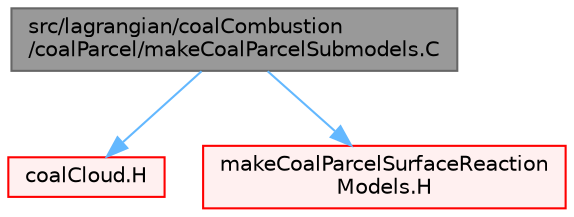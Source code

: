 digraph "src/lagrangian/coalCombustion/coalParcel/makeCoalParcelSubmodels.C"
{
 // LATEX_PDF_SIZE
  bgcolor="transparent";
  edge [fontname=Helvetica,fontsize=10,labelfontname=Helvetica,labelfontsize=10];
  node [fontname=Helvetica,fontsize=10,shape=box,height=0.2,width=0.4];
  Node1 [id="Node000001",label="src/lagrangian/coalCombustion\l/coalParcel/makeCoalParcelSubmodels.C",height=0.2,width=0.4,color="gray40", fillcolor="grey60", style="filled", fontcolor="black",tooltip=" "];
  Node1 -> Node2 [id="edge1_Node000001_Node000002",color="steelblue1",style="solid",tooltip=" "];
  Node2 [id="Node000002",label="coalCloud.H",height=0.2,width=0.4,color="red", fillcolor="#FFF0F0", style="filled",URL="$coalCloud_8H.html",tooltip=" "];
  Node1 -> Node554 [id="edge2_Node000001_Node000554",color="steelblue1",style="solid",tooltip=" "];
  Node554 [id="Node000554",label="makeCoalParcelSurfaceReaction\lModels.H",height=0.2,width=0.4,color="red", fillcolor="#FFF0F0", style="filled",URL="$makeCoalParcelSurfaceReactionModels_8H.html",tooltip=" "];
}
